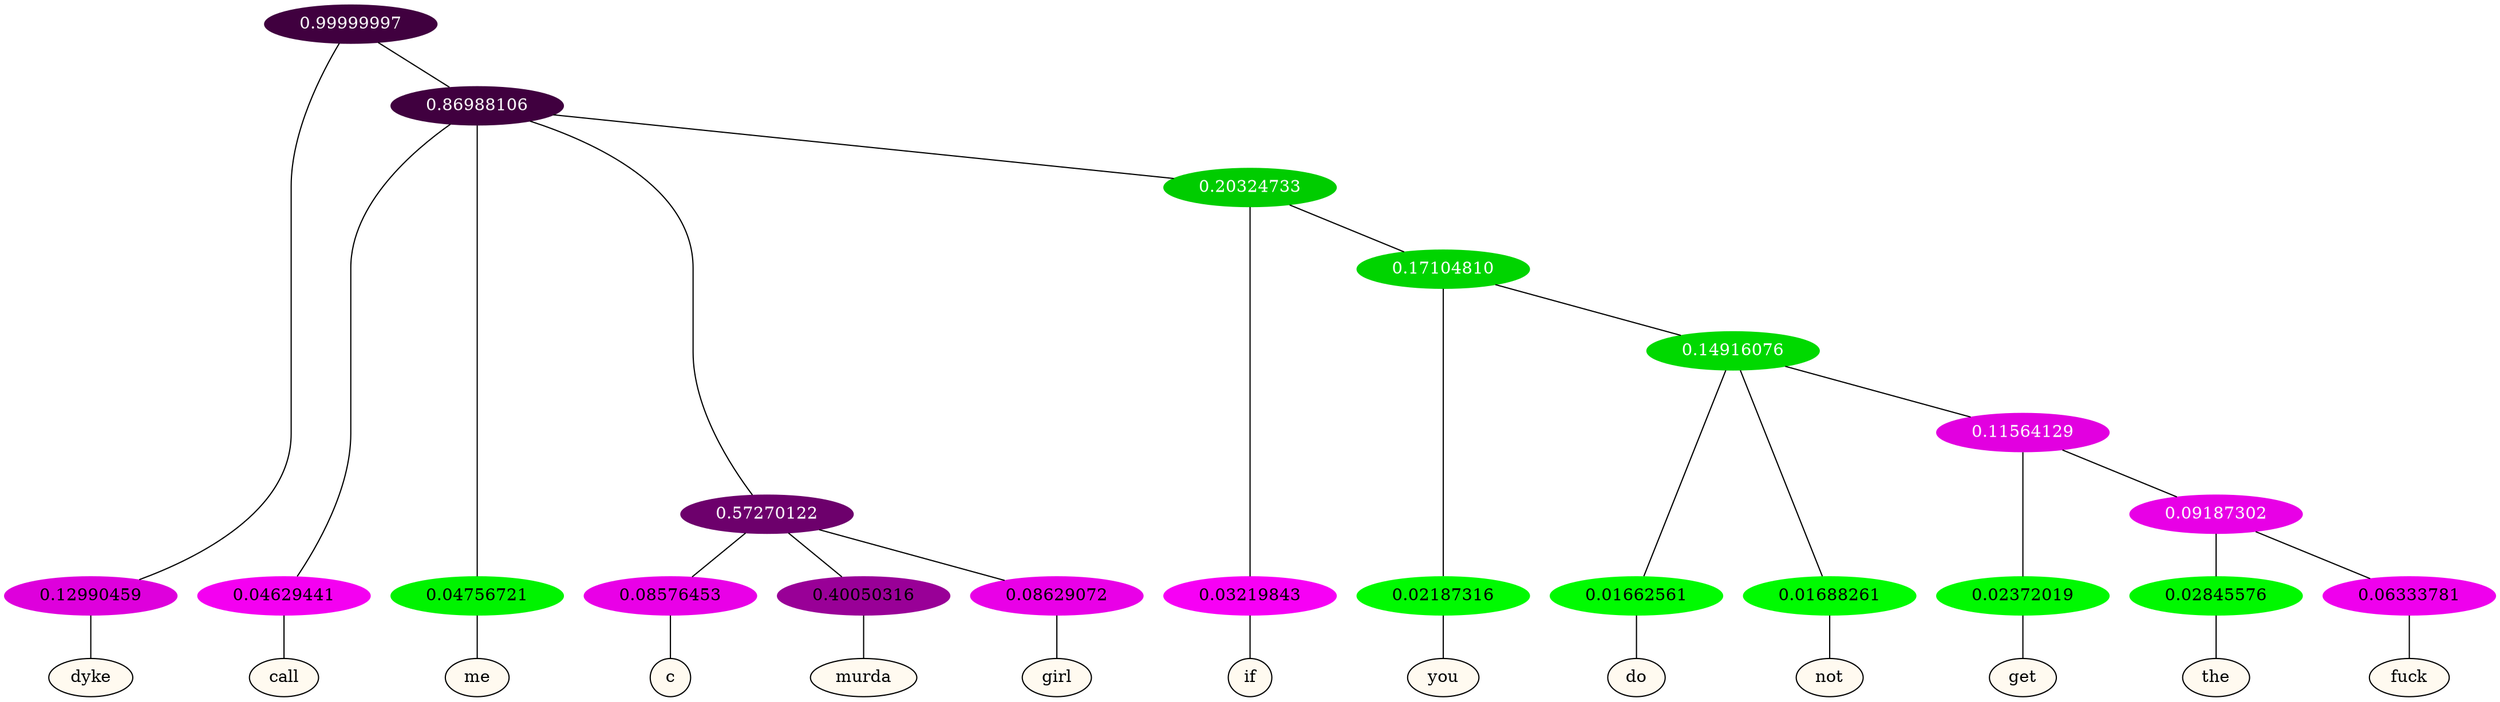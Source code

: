 graph {
	node [format=png height=0.15 nodesep=0.001 ordering=out overlap=prism overlap_scaling=0.01 ranksep=0.001 ratio=0.2 style=filled width=0.15]
	{
		rank=same
		a_w_1 [label=dyke color=black fillcolor=floralwhite style="filled,solid"]
		a_w_3 [label=call color=black fillcolor=floralwhite style="filled,solid"]
		a_w_4 [label=me color=black fillcolor=floralwhite style="filled,solid"]
		a_w_7 [label=c color=black fillcolor=floralwhite style="filled,solid"]
		a_w_8 [label=murda color=black fillcolor=floralwhite style="filled,solid"]
		a_w_9 [label=girl color=black fillcolor=floralwhite style="filled,solid"]
		a_w_10 [label=if color=black fillcolor=floralwhite style="filled,solid"]
		a_w_12 [label=you color=black fillcolor=floralwhite style="filled,solid"]
		a_w_14 [label=do color=black fillcolor=floralwhite style="filled,solid"]
		a_w_15 [label=not color=black fillcolor=floralwhite style="filled,solid"]
		a_w_17 [label=get color=black fillcolor=floralwhite style="filled,solid"]
		a_w_19 [label=the color=black fillcolor=floralwhite style="filled,solid"]
		a_w_20 [label=fuck color=black fillcolor=floralwhite style="filled,solid"]
	}
	a_n_1 -- a_w_1
	a_n_3 -- a_w_3
	a_n_4 -- a_w_4
	a_n_7 -- a_w_7
	a_n_8 -- a_w_8
	a_n_9 -- a_w_9
	a_n_10 -- a_w_10
	a_n_12 -- a_w_12
	a_n_14 -- a_w_14
	a_n_15 -- a_w_15
	a_n_17 -- a_w_17
	a_n_19 -- a_w_19
	a_n_20 -- a_w_20
	{
		rank=same
		a_n_1 [label=0.12990459 color="0.835 1.000 0.870" fontcolor=black]
		a_n_3 [label=0.04629441 color="0.835 1.000 0.954" fontcolor=black]
		a_n_4 [label=0.04756721 color="0.334 1.000 0.952" fontcolor=black]
		a_n_7 [label=0.08576453 color="0.835 1.000 0.914" fontcolor=black]
		a_n_8 [label=0.40050316 color="0.835 1.000 0.599" fontcolor=black]
		a_n_9 [label=0.08629072 color="0.835 1.000 0.914" fontcolor=black]
		a_n_10 [label=0.03219843 color="0.835 1.000 0.968" fontcolor=black]
		a_n_12 [label=0.02187316 color="0.334 1.000 0.978" fontcolor=black]
		a_n_14 [label=0.01662561 color="0.334 1.000 0.983" fontcolor=black]
		a_n_15 [label=0.01688261 color="0.334 1.000 0.983" fontcolor=black]
		a_n_17 [label=0.02372019 color="0.334 1.000 0.976" fontcolor=black]
		a_n_19 [label=0.02845576 color="0.334 1.000 0.972" fontcolor=black]
		a_n_20 [label=0.06333781 color="0.835 1.000 0.937" fontcolor=black]
	}
	a_n_0 [label=0.99999997 color="0.835 1.000 0.250" fontcolor=grey99]
	a_n_0 -- a_n_1
	a_n_2 [label=0.86988106 color="0.835 1.000 0.250" fontcolor=grey99]
	a_n_0 -- a_n_2
	a_n_2 -- a_n_3
	a_n_2 -- a_n_4
	a_n_5 [label=0.57270122 color="0.835 1.000 0.427" fontcolor=grey99]
	a_n_2 -- a_n_5
	a_n_6 [label=0.20324733 color="0.334 1.000 0.797" fontcolor=grey99]
	a_n_2 -- a_n_6
	a_n_5 -- a_n_7
	a_n_5 -- a_n_8
	a_n_5 -- a_n_9
	a_n_6 -- a_n_10
	a_n_11 [label=0.17104810 color="0.334 1.000 0.829" fontcolor=grey99]
	a_n_6 -- a_n_11
	a_n_11 -- a_n_12
	a_n_13 [label=0.14916076 color="0.334 1.000 0.851" fontcolor=grey99]
	a_n_11 -- a_n_13
	a_n_13 -- a_n_14
	a_n_13 -- a_n_15
	a_n_16 [label=0.11564129 color="0.835 1.000 0.884" fontcolor=grey99]
	a_n_13 -- a_n_16
	a_n_16 -- a_n_17
	a_n_18 [label=0.09187302 color="0.835 1.000 0.908" fontcolor=grey99]
	a_n_16 -- a_n_18
	a_n_18 -- a_n_19
	a_n_18 -- a_n_20
}
